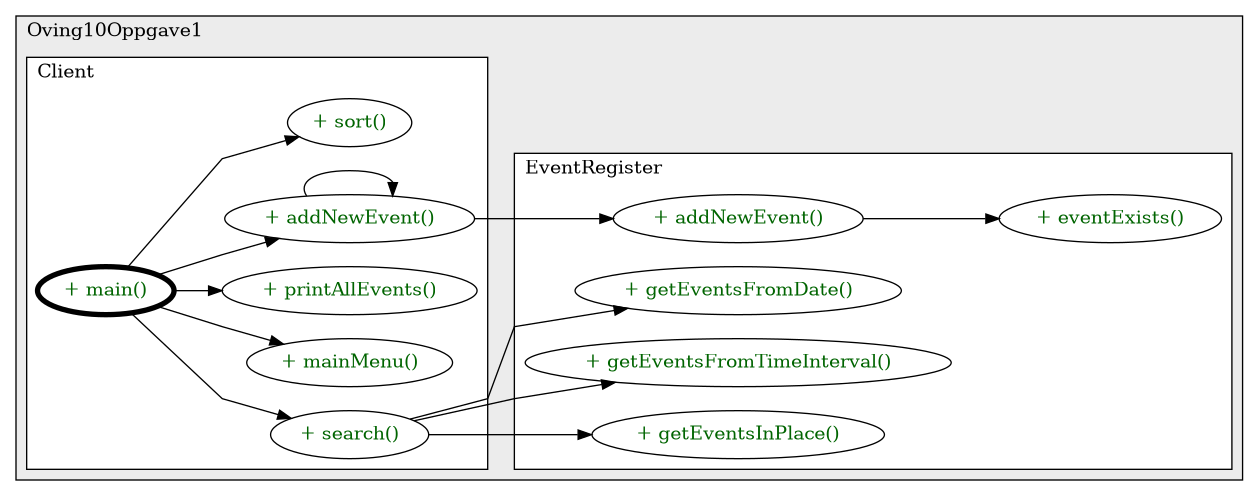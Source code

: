 @startuml

/' diagram meta data start
config=CallConfiguration;
{
  "rootMethod": "Oving10Oppgave1.Client#main(String[])",
  "projectClassification": {
    "searchMode": "OpenProject", // OpenProject, AllProjects
    "includedProjects": "",
    "pathEndKeywords": "*.impl",
    "isClientPath": "",
    "isClientName": "",
    "isTestPath": "",
    "isTestName": "",
    "isMappingPath": "",
    "isMappingName": "",
    "isDataAccessPath": "",
    "isDataAccessName": "",
    "isDataStructurePath": "",
    "isDataStructureName": "",
    "isInterfaceStructuresPath": "",
    "isInterfaceStructuresName": "",
    "isEntryPointPath": "",
    "isEntryPointName": "",
    "treatFinalFieldsAsMandatory": false
  },
  "graphRestriction": {
    "classPackageExcludeFilter": "",
    "classPackageIncludeFilter": "Oving10Oppgave1",
    "classNameExcludeFilter": "",
    "classNameIncludeFilter": "",
    "methodNameExcludeFilter": "",
    "methodNameIncludeFilter": "",
    "removeByInheritance": "", // inheritance/annotation based filtering is done in a second step
    "removeByAnnotation": "",
    "removeByClassPackage": "", // cleanup the graph after inheritance/annotation based filtering is done
    "removeByClassName": "",
    "cutMappings": false,
    "cutEnum": true,
    "cutTests": true,
    "cutClient": true,
    "cutDataAccess": true,
    "cutInterfaceStructures": true,
    "cutDataStructures": true,
    "cutGetterAndSetter": true,
    "cutConstructors": true
  },
  "graphTraversal": {
    "forwardDepth": 3,
    "backwardDepth": 3,
    "classPackageExcludeFilter": "",
    "classPackageIncludeFilter": "",
    "classNameExcludeFilter": "",
    "classNameIncludeFilter": "",
    "methodNameExcludeFilter": "",
    "methodNameIncludeFilter": "",
    "hideMappings": false,
    "hideDataStructures": false,
    "hidePrivateMethods": true,
    "hideInterfaceCalls": true, // indirection: implementation -> interface (is hidden) -> implementation
    "onlyShowApplicationEntryPoints": false, // root node is included
    "useMethodCallsForStructureDiagram": "ForwardOnly" // ForwardOnly, BothDirections, No
  },
  "details": {
    "aggregation": "GroupByClass", // ByClass, GroupByClass, None
    "showMethodParametersTypes": false,
    "showMethodParametersNames": false,
    "showMethodReturnType": false,
    "showPackageLevels": 2,
    "showCallOrder": false,
    "edgeMode": "MethodsOnly", // TypesOnly, MethodsOnly, TypesAndMethods, MethodsAndDirectTypeUsage
    "showDetailedClassStructure": false
  },
  "rootClass": "Oving10Oppgave1.Client",
  "extensionCallbackMethod": "" // qualified.class.name#methodName - signature: public static String method(String)
}
diagram meta data end '/



digraph g {
    rankdir="LR"
    splines=polyline
    

'nodes 
subgraph cluster_1746515187 { 
   	label=Oving10Oppgave1
	labeljust=l
	fillcolor="#ececec"
	style=filled
   
   subgraph cluster_2065447550 { 
   	label=EventRegister
	labeljust=l
	fillcolor=white
	style=filled
   
   EventRegister1746515187XXXaddNewEvent883934710[
	label="+ addNewEvent()"
	style=filled
	fillcolor=white
	tooltip="EventRegister

&#10;  The method adds a new event to the event register.&#10; &#10;  @param eventNumber Event number. As a String.&#10;  @param eventName Event Name. As a String.&#10;  @param eventPlace Event place. As a String.&#10;  @param eventOrganizer Event organizer. As a String.&#10;  @param eventType Event type. As a String.&#10;  @param eventTimestamp Event time as YYYYMMDDTTTT. As an integer.&#10; "
	fontcolor=darkgreen
];

EventRegister1746515187XXXeventExists1808118735[
	label="+ eventExists()"
	style=filled
	fillcolor=white
	tooltip="EventRegister

&#10;  The method checks if an event exists in the event register.&#10; &#10;  @param eventNumber Event number.&#10;  @return Returns true if the event exists and false if not.&#10; "
	fontcolor=darkgreen
];

EventRegister1746515187XXXgetEventsFromDate1325958191[
	label="+ getEventsFromDate()"
	style=filled
	fillcolor=white
	tooltip="EventRegister

&#10;  The method collects all the events from a specific date and makes a list of them.&#10; &#10;  @param date The date.&#10;  @return A list of events from the chosen date.&#10; "
	fontcolor=darkgreen
];

EventRegister1746515187XXXgetEventsFromTimeInterval543312618[
	label="+ getEventsFromTimeInterval()"
	style=filled
	fillcolor=white
	tooltip="EventRegister

&#10;  THe Method collects all the events in a given time interval and sorts them in a list by time.&#10; &#10;  @param date1 Start date. As a double.&#10;  @param date2 End date. As a double.&#10;  @return A list with events in the given time interval sorted by time.&#10; "
	fontcolor=darkgreen
];

EventRegister1746515187XXXgetEventsInPlace1808118735[
	label="+ getEventsInPlace()"
	style=filled
	fillcolor=white
	tooltip="EventRegister

&#10;  The method collects all the events from a specific place and makes a list of them.&#10;  @param eventPlace The event place.&#10;  @return A list of events from the chosen place.&#10; "
	fontcolor=darkgreen
];
} 

subgraph cluster_504895162 { 
   	label=Client
	labeljust=l
	fillcolor=white
	style=filled
   
   Client1746515187XXXaddNewEvent0[
	label="+ addNewEvent()"
	style=filled
	fillcolor=white
	tooltip="Client

&#10;  The method gives the user opportunity to add an event to the register.&#10; "
	fontcolor=darkgreen
];

Client1746515187XXXmain1859653459[
	label="+ main()"
	style=filled
	fillcolor=white
	tooltip="Client

null"
	penwidth=4
	fontcolor=darkgreen
];

Client1746515187XXXmainMenu0[
	label="+ mainMenu()"
	style=filled
	fillcolor=white
	tooltip="Client

&#10;  The method represents the main menu in the client program.&#10;  It gives the user opportunity to print all the events in the register, add a new event, search for events&#10;  or sort the register.&#10;  @return&#10; "
	fontcolor=darkgreen
];

Client1746515187XXXprintAllEvents0[
	label="+ printAllEvents()"
	style=filled
	fillcolor=white
	tooltip="Client

&#10;  The method gives the user opportunity to print all the events in the register.&#10; "
	fontcolor=darkgreen
];

Client1746515187XXXsearch0[
	label="+ search()"
	style=filled
	fillcolor=white
	tooltip="Client

&#10;  The method gives the user opportunity to search for a specific date, a specific place and a time interval between&#10;  two dates in the event register.&#10; "
	fontcolor=darkgreen
];

Client1746515187XXXsort0[
	label="+ sort()"
	style=filled
	fillcolor=white
	tooltip="Client

&#10;  The method gives the user opportunity to sort the event register by time, place and type of event.&#10; "
	fontcolor=darkgreen
];
} 
} 

'edges    
Client1746515187XXXaddNewEvent0 -> Client1746515187XXXaddNewEvent0;
Client1746515187XXXaddNewEvent0 -> EventRegister1746515187XXXaddNewEvent883934710;
Client1746515187XXXmain1859653459 -> Client1746515187XXXaddNewEvent0;
Client1746515187XXXmain1859653459 -> Client1746515187XXXmainMenu0;
Client1746515187XXXmain1859653459 -> Client1746515187XXXprintAllEvents0;
Client1746515187XXXmain1859653459 -> Client1746515187XXXsearch0;
Client1746515187XXXmain1859653459 -> Client1746515187XXXsort0;
Client1746515187XXXsearch0 -> EventRegister1746515187XXXgetEventsFromDate1325958191;
Client1746515187XXXsearch0 -> EventRegister1746515187XXXgetEventsFromTimeInterval543312618;
Client1746515187XXXsearch0 -> EventRegister1746515187XXXgetEventsInPlace1808118735;
EventRegister1746515187XXXaddNewEvent883934710 -> EventRegister1746515187XXXeventExists1808118735;
    
}
@enduml